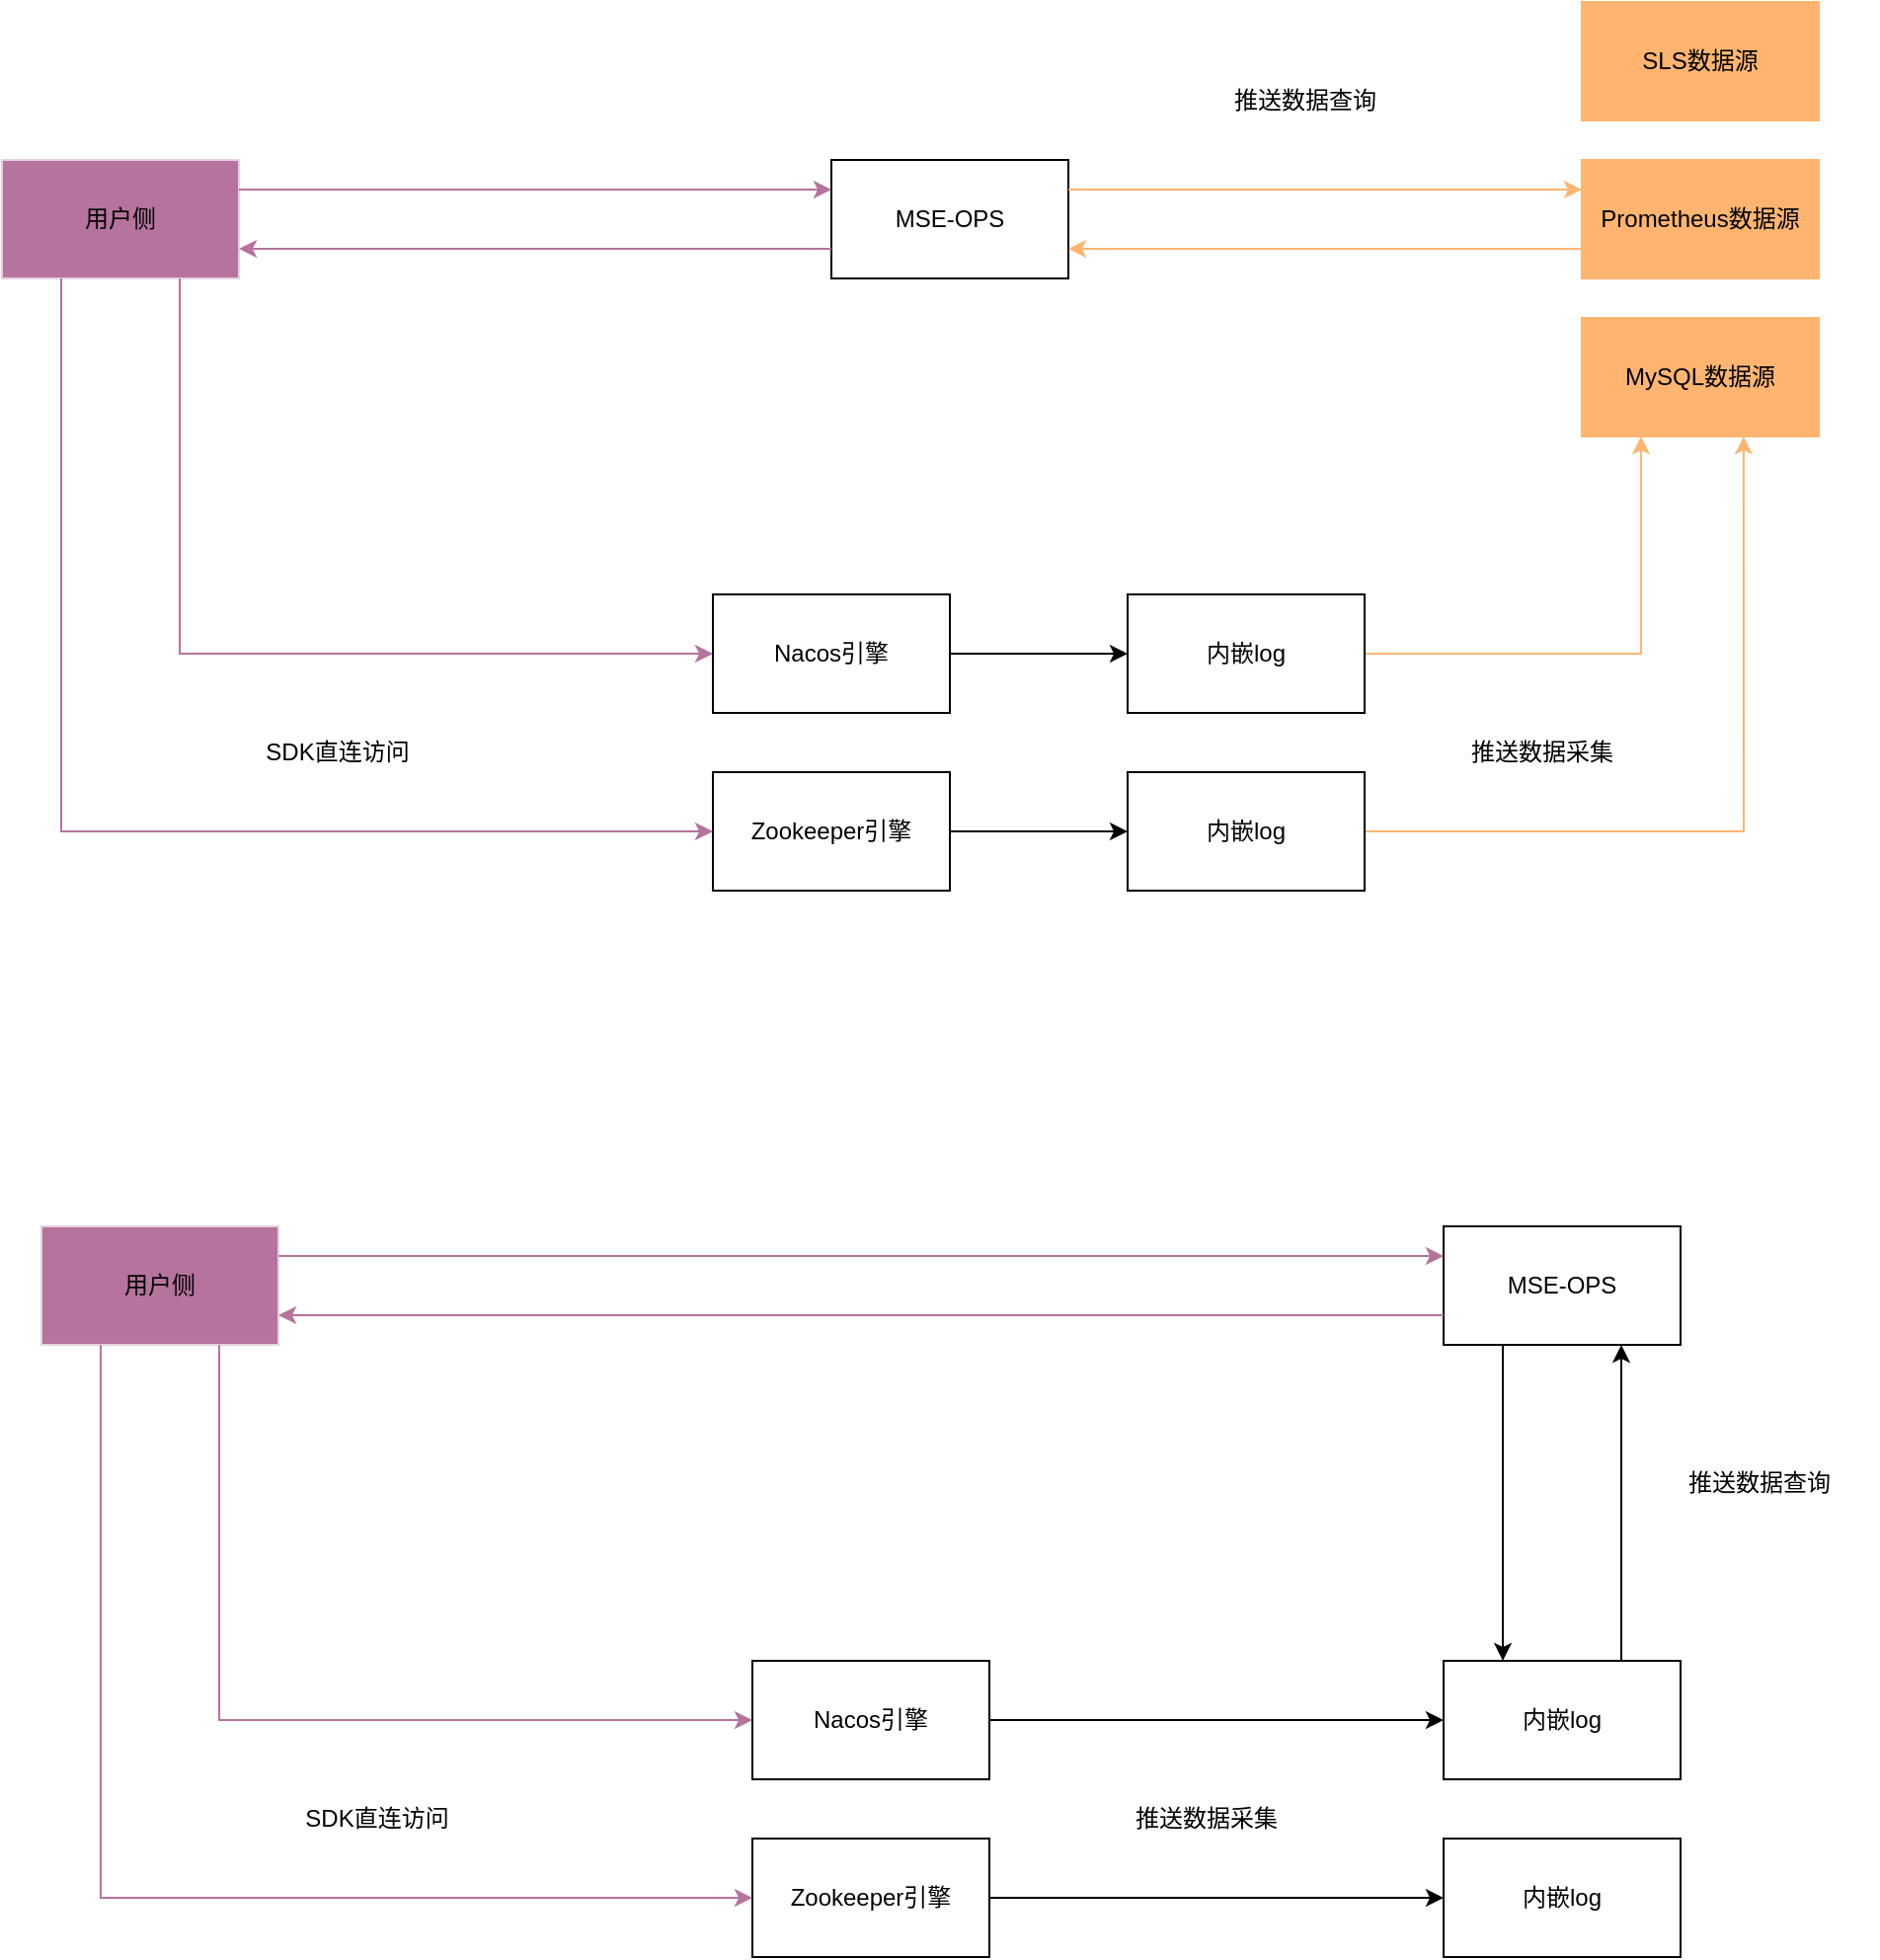 <mxfile version="16.2.4" type="github">
  <diagram id="Uhu2Ll49Uh4k2IdSFsoS" name="Page-1">
    <mxGraphModel dx="1107" dy="727" grid="1" gridSize="10" guides="1" tooltips="1" connect="1" arrows="1" fold="1" page="1" pageScale="1" pageWidth="827" pageHeight="1169" math="0" shadow="0">
      <root>
        <mxCell id="0" />
        <mxCell id="1" parent="0" />
        <mxCell id="7Ydtiks7I1lExMPrcR_T-1" value="用户侧" style="rounded=0;whiteSpace=wrap;html=1;fillColor=#B5739D;strokeColor=#E6D0DE;" parent="1" vertex="1">
          <mxGeometry x="220" y="410" width="120" height="60" as="geometry" />
        </mxCell>
        <mxCell id="7Ydtiks7I1lExMPrcR_T-2" value="MSE-OPS" style="rounded=0;whiteSpace=wrap;html=1;" parent="1" vertex="1">
          <mxGeometry x="640" y="410" width="120" height="60" as="geometry" />
        </mxCell>
        <mxCell id="7Ydtiks7I1lExMPrcR_T-4" value="Prometheus数据源" style="rounded=0;whiteSpace=wrap;html=1;strokeColor=#FFB570;fillColor=#FFB570;" parent="1" vertex="1">
          <mxGeometry x="1020" y="410" width="120" height="60" as="geometry" />
        </mxCell>
        <mxCell id="H9JkFGWxCjV9wziRU1kH-11" style="edgeStyle=orthogonalEdgeStyle;rounded=0;orthogonalLoop=1;jettySize=auto;html=1;exitX=1;exitY=0.5;exitDx=0;exitDy=0;entryX=0;entryY=0.5;entryDx=0;entryDy=0;" edge="1" parent="1" source="7Ydtiks7I1lExMPrcR_T-5" target="H9JkFGWxCjV9wziRU1kH-9">
          <mxGeometry relative="1" as="geometry" />
        </mxCell>
        <mxCell id="7Ydtiks7I1lExMPrcR_T-5" value="Nacos引擎" style="rounded=0;whiteSpace=wrap;html=1;" parent="1" vertex="1">
          <mxGeometry x="580" y="630" width="120" height="60" as="geometry" />
        </mxCell>
        <mxCell id="7Ydtiks7I1lExMPrcR_T-7" value="" style="endArrow=classic;html=1;rounded=0;entryX=1;entryY=0.75;entryDx=0;entryDy=0;exitX=0;exitY=0.75;exitDx=0;exitDy=0;fillColor=#FFB570;strokeColor=#FFB570;" parent="1" source="7Ydtiks7I1lExMPrcR_T-4" target="7Ydtiks7I1lExMPrcR_T-2" edge="1">
          <mxGeometry width="50" height="50" relative="1" as="geometry">
            <mxPoint x="290" y="560" as="sourcePoint" />
            <mxPoint x="590" y="560" as="targetPoint" />
          </mxGeometry>
        </mxCell>
        <mxCell id="7Ydtiks7I1lExMPrcR_T-8" value="" style="endArrow=classic;html=1;rounded=0;entryX=0;entryY=0.25;entryDx=0;entryDy=0;exitX=1;exitY=0.25;exitDx=0;exitDy=0;fillColor=#FFB570;strokeColor=#FFB570;" parent="1" source="7Ydtiks7I1lExMPrcR_T-2" target="7Ydtiks7I1lExMPrcR_T-4" edge="1">
          <mxGeometry width="50" height="50" relative="1" as="geometry">
            <mxPoint x="510" y="240" as="sourcePoint" />
            <mxPoint x="510" y="400" as="targetPoint" />
          </mxGeometry>
        </mxCell>
        <mxCell id="7Ydtiks7I1lExMPrcR_T-12" value="SDK直连访问" style="rounded=0;whiteSpace=wrap;html=1;strokeColor=none;" parent="1" vertex="1">
          <mxGeometry x="330" y="680" width="120" height="60" as="geometry" />
        </mxCell>
        <mxCell id="7Ydtiks7I1lExMPrcR_T-13" value="" style="endArrow=classic;html=1;rounded=0;entryX=1;entryY=0.75;entryDx=0;entryDy=0;exitX=0;exitY=0.75;exitDx=0;exitDy=0;fillColor=#B5739D;strokeColor=#B5739D;" parent="1" source="7Ydtiks7I1lExMPrcR_T-2" target="7Ydtiks7I1lExMPrcR_T-1" edge="1">
          <mxGeometry width="50" height="50" relative="1" as="geometry">
            <mxPoint x="740" y="420" as="sourcePoint" />
            <mxPoint x="740" y="260" as="targetPoint" />
          </mxGeometry>
        </mxCell>
        <mxCell id="7Ydtiks7I1lExMPrcR_T-14" value="" style="endArrow=classic;html=1;rounded=0;entryX=0;entryY=0.25;entryDx=0;entryDy=0;exitX=1;exitY=0.25;exitDx=0;exitDy=0;fillColor=#B5739D;strokeColor=#B5739D;" parent="1" source="7Ydtiks7I1lExMPrcR_T-1" target="7Ydtiks7I1lExMPrcR_T-2" edge="1">
          <mxGeometry width="50" height="50" relative="1" as="geometry">
            <mxPoint x="650" y="465" as="sourcePoint" />
            <mxPoint x="350" y="465" as="targetPoint" />
          </mxGeometry>
        </mxCell>
        <mxCell id="H9JkFGWxCjV9wziRU1kH-1" value="SLS数据源" style="rounded=0;whiteSpace=wrap;html=1;strokeColor=#FFB570;fillColor=#FFB570;" vertex="1" parent="1">
          <mxGeometry x="1020" y="330" width="120" height="60" as="geometry" />
        </mxCell>
        <mxCell id="H9JkFGWxCjV9wziRU1kH-2" value="MySQL数据源" style="rounded=0;whiteSpace=wrap;html=1;strokeColor=#FFB570;fillColor=#FFB570;" vertex="1" parent="1">
          <mxGeometry x="1020" y="490" width="120" height="60" as="geometry" />
        </mxCell>
        <mxCell id="H9JkFGWxCjV9wziRU1kH-12" style="edgeStyle=orthogonalEdgeStyle;rounded=0;orthogonalLoop=1;jettySize=auto;html=1;exitX=1;exitY=0.5;exitDx=0;exitDy=0;entryX=0;entryY=0.5;entryDx=0;entryDy=0;" edge="1" parent="1" source="H9JkFGWxCjV9wziRU1kH-3" target="H9JkFGWxCjV9wziRU1kH-10">
          <mxGeometry relative="1" as="geometry" />
        </mxCell>
        <mxCell id="H9JkFGWxCjV9wziRU1kH-3" value="Zookeeper引擎" style="rounded=0;whiteSpace=wrap;html=1;" vertex="1" parent="1">
          <mxGeometry x="580" y="720" width="120" height="60" as="geometry" />
        </mxCell>
        <mxCell id="H9JkFGWxCjV9wziRU1kH-4" value="" style="endArrow=classic;html=1;rounded=0;entryX=0;entryY=0.5;entryDx=0;entryDy=0;exitX=0.75;exitY=1;exitDx=0;exitDy=0;fillColor=#B5739D;strokeColor=#B5739D;" edge="1" parent="1" source="7Ydtiks7I1lExMPrcR_T-1" target="7Ydtiks7I1lExMPrcR_T-5">
          <mxGeometry width="50" height="50" relative="1" as="geometry">
            <mxPoint x="350" y="435" as="sourcePoint" />
            <mxPoint x="650" y="435" as="targetPoint" />
            <Array as="points">
              <mxPoint x="310" y="660" />
            </Array>
          </mxGeometry>
        </mxCell>
        <mxCell id="H9JkFGWxCjV9wziRU1kH-6" value="" style="endArrow=classic;html=1;rounded=0;fillColor=#FFB570;strokeColor=#FFB570;entryX=0.25;entryY=1;entryDx=0;entryDy=0;exitX=1;exitY=0.5;exitDx=0;exitDy=0;" edge="1" parent="1" source="H9JkFGWxCjV9wziRU1kH-9" target="H9JkFGWxCjV9wziRU1kH-2">
          <mxGeometry width="50" height="50" relative="1" as="geometry">
            <mxPoint x="980" y="660" as="sourcePoint" />
            <mxPoint x="1060" y="750" as="targetPoint" />
            <Array as="points">
              <mxPoint x="1050" y="660" />
            </Array>
          </mxGeometry>
        </mxCell>
        <mxCell id="H9JkFGWxCjV9wziRU1kH-7" value="" style="endArrow=classic;html=1;rounded=0;fillColor=#FFB570;strokeColor=#FFB570;entryX=0.683;entryY=1;entryDx=0;entryDy=0;entryPerimeter=0;exitX=1;exitY=0.5;exitDx=0;exitDy=0;" edge="1" parent="1" source="H9JkFGWxCjV9wziRU1kH-10" target="H9JkFGWxCjV9wziRU1kH-2">
          <mxGeometry width="50" height="50" relative="1" as="geometry">
            <mxPoint x="990" y="750" as="sourcePoint" />
            <mxPoint x="940" y="640" as="targetPoint" />
            <Array as="points">
              <mxPoint x="1102" y="750" />
            </Array>
          </mxGeometry>
        </mxCell>
        <mxCell id="H9JkFGWxCjV9wziRU1kH-8" value="" style="endArrow=classic;html=1;rounded=0;entryX=0;entryY=0.5;entryDx=0;entryDy=0;exitX=0.25;exitY=1;exitDx=0;exitDy=0;fillColor=#B5739D;strokeColor=#B5739D;" edge="1" parent="1" source="7Ydtiks7I1lExMPrcR_T-1" target="H9JkFGWxCjV9wziRU1kH-3">
          <mxGeometry width="50" height="50" relative="1" as="geometry">
            <mxPoint x="240" y="560" as="sourcePoint" />
            <mxPoint x="570" y="750" as="targetPoint" />
            <Array as="points">
              <mxPoint x="250" y="750" />
            </Array>
          </mxGeometry>
        </mxCell>
        <mxCell id="H9JkFGWxCjV9wziRU1kH-9" value="内嵌log" style="rounded=0;whiteSpace=wrap;html=1;" vertex="1" parent="1">
          <mxGeometry x="790" y="630" width="120" height="60" as="geometry" />
        </mxCell>
        <mxCell id="H9JkFGWxCjV9wziRU1kH-10" value="内嵌log" style="rounded=0;whiteSpace=wrap;html=1;" vertex="1" parent="1">
          <mxGeometry x="790" y="720" width="120" height="60" as="geometry" />
        </mxCell>
        <mxCell id="H9JkFGWxCjV9wziRU1kH-13" value="推送数据采集" style="rounded=0;whiteSpace=wrap;html=1;strokeColor=none;" vertex="1" parent="1">
          <mxGeometry x="940" y="680" width="120" height="60" as="geometry" />
        </mxCell>
        <mxCell id="H9JkFGWxCjV9wziRU1kH-14" value="推送数据查询" style="rounded=0;whiteSpace=wrap;html=1;strokeColor=none;" vertex="1" parent="1">
          <mxGeometry x="820" y="350" width="120" height="60" as="geometry" />
        </mxCell>
        <mxCell id="H9JkFGWxCjV9wziRU1kH-15" value="用户侧" style="rounded=0;whiteSpace=wrap;html=1;fillColor=#B5739D;strokeColor=#E6D0DE;" vertex="1" parent="1">
          <mxGeometry x="240" y="950" width="120" height="60" as="geometry" />
        </mxCell>
        <mxCell id="H9JkFGWxCjV9wziRU1kH-38" style="edgeStyle=orthogonalEdgeStyle;rounded=0;orthogonalLoop=1;jettySize=auto;html=1;exitX=0.25;exitY=1;exitDx=0;exitDy=0;entryX=0.25;entryY=0;entryDx=0;entryDy=0;" edge="1" parent="1" source="H9JkFGWxCjV9wziRU1kH-16" target="H9JkFGWxCjV9wziRU1kH-33">
          <mxGeometry relative="1" as="geometry" />
        </mxCell>
        <mxCell id="H9JkFGWxCjV9wziRU1kH-16" value="MSE-OPS" style="rounded=0;whiteSpace=wrap;html=1;" vertex="1" parent="1">
          <mxGeometry x="950" y="950" width="120" height="60" as="geometry" />
        </mxCell>
        <mxCell id="H9JkFGWxCjV9wziRU1kH-18" style="edgeStyle=orthogonalEdgeStyle;rounded=0;orthogonalLoop=1;jettySize=auto;html=1;exitX=1;exitY=0.5;exitDx=0;exitDy=0;entryX=0;entryY=0.5;entryDx=0;entryDy=0;" edge="1" parent="1" source="H9JkFGWxCjV9wziRU1kH-19" target="H9JkFGWxCjV9wziRU1kH-33">
          <mxGeometry relative="1" as="geometry" />
        </mxCell>
        <mxCell id="H9JkFGWxCjV9wziRU1kH-19" value="Nacos引擎" style="rounded=0;whiteSpace=wrap;html=1;" vertex="1" parent="1">
          <mxGeometry x="600" y="1170" width="120" height="60" as="geometry" />
        </mxCell>
        <mxCell id="H9JkFGWxCjV9wziRU1kH-22" value="SDK直连访问" style="rounded=0;whiteSpace=wrap;html=1;strokeColor=none;" vertex="1" parent="1">
          <mxGeometry x="350" y="1220" width="120" height="60" as="geometry" />
        </mxCell>
        <mxCell id="H9JkFGWxCjV9wziRU1kH-23" value="" style="endArrow=classic;html=1;rounded=0;entryX=1;entryY=0.75;entryDx=0;entryDy=0;exitX=0;exitY=0.75;exitDx=0;exitDy=0;fillColor=#B5739D;strokeColor=#B5739D;" edge="1" parent="1" source="H9JkFGWxCjV9wziRU1kH-16" target="H9JkFGWxCjV9wziRU1kH-15">
          <mxGeometry width="50" height="50" relative="1" as="geometry">
            <mxPoint x="760" y="960" as="sourcePoint" />
            <mxPoint x="760" y="800" as="targetPoint" />
          </mxGeometry>
        </mxCell>
        <mxCell id="H9JkFGWxCjV9wziRU1kH-24" value="" style="endArrow=classic;html=1;rounded=0;entryX=0;entryY=0.25;entryDx=0;entryDy=0;exitX=1;exitY=0.25;exitDx=0;exitDy=0;fillColor=#B5739D;strokeColor=#B5739D;" edge="1" parent="1" source="H9JkFGWxCjV9wziRU1kH-15" target="H9JkFGWxCjV9wziRU1kH-16">
          <mxGeometry width="50" height="50" relative="1" as="geometry">
            <mxPoint x="670" y="1005" as="sourcePoint" />
            <mxPoint x="370" y="1005" as="targetPoint" />
          </mxGeometry>
        </mxCell>
        <mxCell id="H9JkFGWxCjV9wziRU1kH-27" style="edgeStyle=orthogonalEdgeStyle;rounded=0;orthogonalLoop=1;jettySize=auto;html=1;exitX=1;exitY=0.5;exitDx=0;exitDy=0;entryX=0;entryY=0.5;entryDx=0;entryDy=0;" edge="1" parent="1" source="H9JkFGWxCjV9wziRU1kH-28" target="H9JkFGWxCjV9wziRU1kH-34">
          <mxGeometry relative="1" as="geometry" />
        </mxCell>
        <mxCell id="H9JkFGWxCjV9wziRU1kH-28" value="Zookeeper引擎" style="rounded=0;whiteSpace=wrap;html=1;" vertex="1" parent="1">
          <mxGeometry x="600" y="1260" width="120" height="60" as="geometry" />
        </mxCell>
        <mxCell id="H9JkFGWxCjV9wziRU1kH-29" value="" style="endArrow=classic;html=1;rounded=0;entryX=0;entryY=0.5;entryDx=0;entryDy=0;exitX=0.75;exitY=1;exitDx=0;exitDy=0;fillColor=#B5739D;strokeColor=#B5739D;" edge="1" parent="1" source="H9JkFGWxCjV9wziRU1kH-15" target="H9JkFGWxCjV9wziRU1kH-19">
          <mxGeometry width="50" height="50" relative="1" as="geometry">
            <mxPoint x="370" y="975" as="sourcePoint" />
            <mxPoint x="670" y="975" as="targetPoint" />
            <Array as="points">
              <mxPoint x="330" y="1200" />
            </Array>
          </mxGeometry>
        </mxCell>
        <mxCell id="H9JkFGWxCjV9wziRU1kH-32" value="" style="endArrow=classic;html=1;rounded=0;entryX=0;entryY=0.5;entryDx=0;entryDy=0;exitX=0.25;exitY=1;exitDx=0;exitDy=0;fillColor=#B5739D;strokeColor=#B5739D;" edge="1" parent="1" source="H9JkFGWxCjV9wziRU1kH-15" target="H9JkFGWxCjV9wziRU1kH-28">
          <mxGeometry width="50" height="50" relative="1" as="geometry">
            <mxPoint x="260" y="1100" as="sourcePoint" />
            <mxPoint x="590" y="1290" as="targetPoint" />
            <Array as="points">
              <mxPoint x="270" y="1290" />
            </Array>
          </mxGeometry>
        </mxCell>
        <mxCell id="H9JkFGWxCjV9wziRU1kH-39" style="edgeStyle=orthogonalEdgeStyle;rounded=0;orthogonalLoop=1;jettySize=auto;html=1;exitX=0.75;exitY=0;exitDx=0;exitDy=0;entryX=0.75;entryY=1;entryDx=0;entryDy=0;" edge="1" parent="1" source="H9JkFGWxCjV9wziRU1kH-33" target="H9JkFGWxCjV9wziRU1kH-16">
          <mxGeometry relative="1" as="geometry" />
        </mxCell>
        <mxCell id="H9JkFGWxCjV9wziRU1kH-33" value="内嵌log" style="rounded=0;whiteSpace=wrap;html=1;" vertex="1" parent="1">
          <mxGeometry x="950" y="1170" width="120" height="60" as="geometry" />
        </mxCell>
        <mxCell id="H9JkFGWxCjV9wziRU1kH-34" value="内嵌log" style="rounded=0;whiteSpace=wrap;html=1;" vertex="1" parent="1">
          <mxGeometry x="950" y="1260" width="120" height="60" as="geometry" />
        </mxCell>
        <mxCell id="H9JkFGWxCjV9wziRU1kH-35" value="推送数据采集" style="rounded=0;whiteSpace=wrap;html=1;strokeColor=none;" vertex="1" parent="1">
          <mxGeometry x="770" y="1220" width="120" height="60" as="geometry" />
        </mxCell>
        <mxCell id="H9JkFGWxCjV9wziRU1kH-36" value="推送数据查询" style="rounded=0;whiteSpace=wrap;html=1;strokeColor=none;" vertex="1" parent="1">
          <mxGeometry x="1050" y="1050" width="120" height="60" as="geometry" />
        </mxCell>
      </root>
    </mxGraphModel>
  </diagram>
</mxfile>
